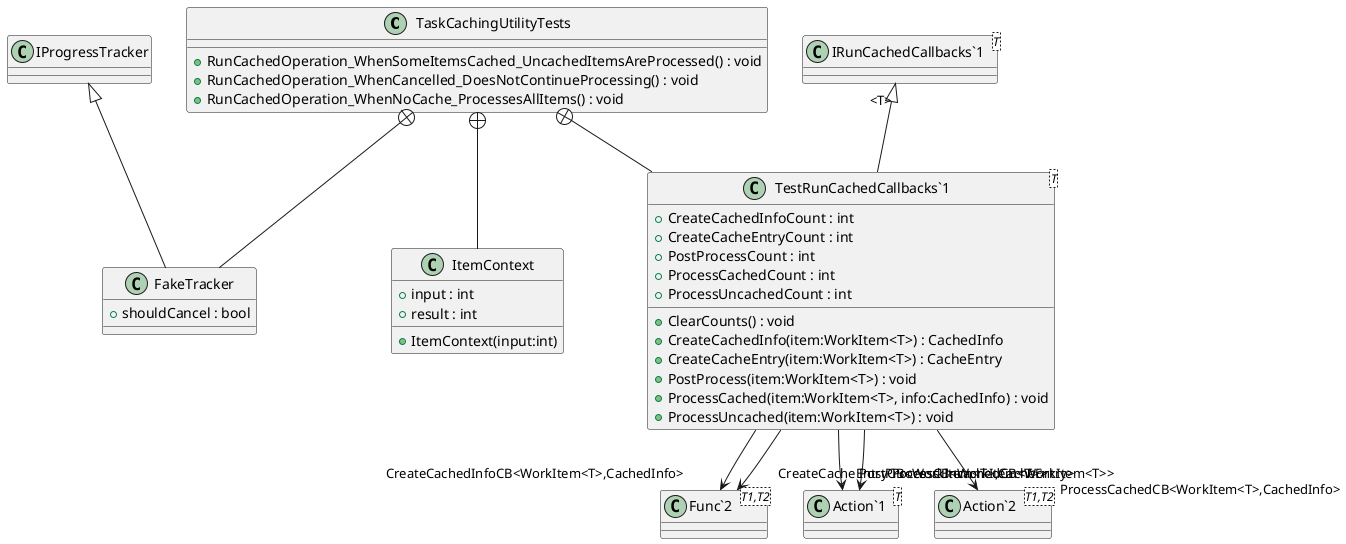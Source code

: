 @startuml
class TaskCachingUtilityTests {
    + RunCachedOperation_WhenSomeItemsCached_UncachedItemsAreProcessed() : void
    + RunCachedOperation_WhenCancelled_DoesNotContinueProcessing() : void
    + RunCachedOperation_WhenNoCache_ProcessesAllItems() : void
}
class ItemContext {
    + ItemContext(input:int)
    + input : int
    + result : int
}
class FakeTracker {
    + shouldCancel : bool
}
class "TestRunCachedCallbacks`1"<T> {
    + CreateCachedInfoCount : int
    + CreateCacheEntryCount : int
    + PostProcessCount : int
    + ProcessCachedCount : int
    + ProcessUncachedCount : int
    + ClearCounts() : void
    + CreateCachedInfo(item:WorkItem<T>) : CachedInfo
    + CreateCacheEntry(item:WorkItem<T>) : CacheEntry
    + PostProcess(item:WorkItem<T>) : void
    + ProcessCached(item:WorkItem<T>, info:CachedInfo) : void
    + ProcessUncached(item:WorkItem<T>) : void
}
class "IRunCachedCallbacks`1"<T> {
}
class "Func`2"<T1,T2> {
}
class "Action`1"<T> {
}
class "Action`2"<T1,T2> {
}
TaskCachingUtilityTests +-- ItemContext
TaskCachingUtilityTests +-- FakeTracker
IProgressTracker <|-- FakeTracker
TaskCachingUtilityTests +-- "TestRunCachedCallbacks`1"
"IRunCachedCallbacks`1" "<T>" <|-- "TestRunCachedCallbacks`1"
"TestRunCachedCallbacks`1" --> "CreateCachedInfoCB<WorkItem<T>,CachedInfo>" "Func`2"
"TestRunCachedCallbacks`1" --> "CreateCacheEntryCB<WorkItem<T>,CacheEntry>" "Func`2"
"TestRunCachedCallbacks`1" --> "PostProcessCB<WorkItem<T>>" "Action`1"
"TestRunCachedCallbacks`1" --> "ProcessCachedCB<WorkItem<T>,CachedInfo>" "Action`2"
"TestRunCachedCallbacks`1" --> "ProcessUncachedCB<WorkItem<T>>" "Action`1"
@enduml

